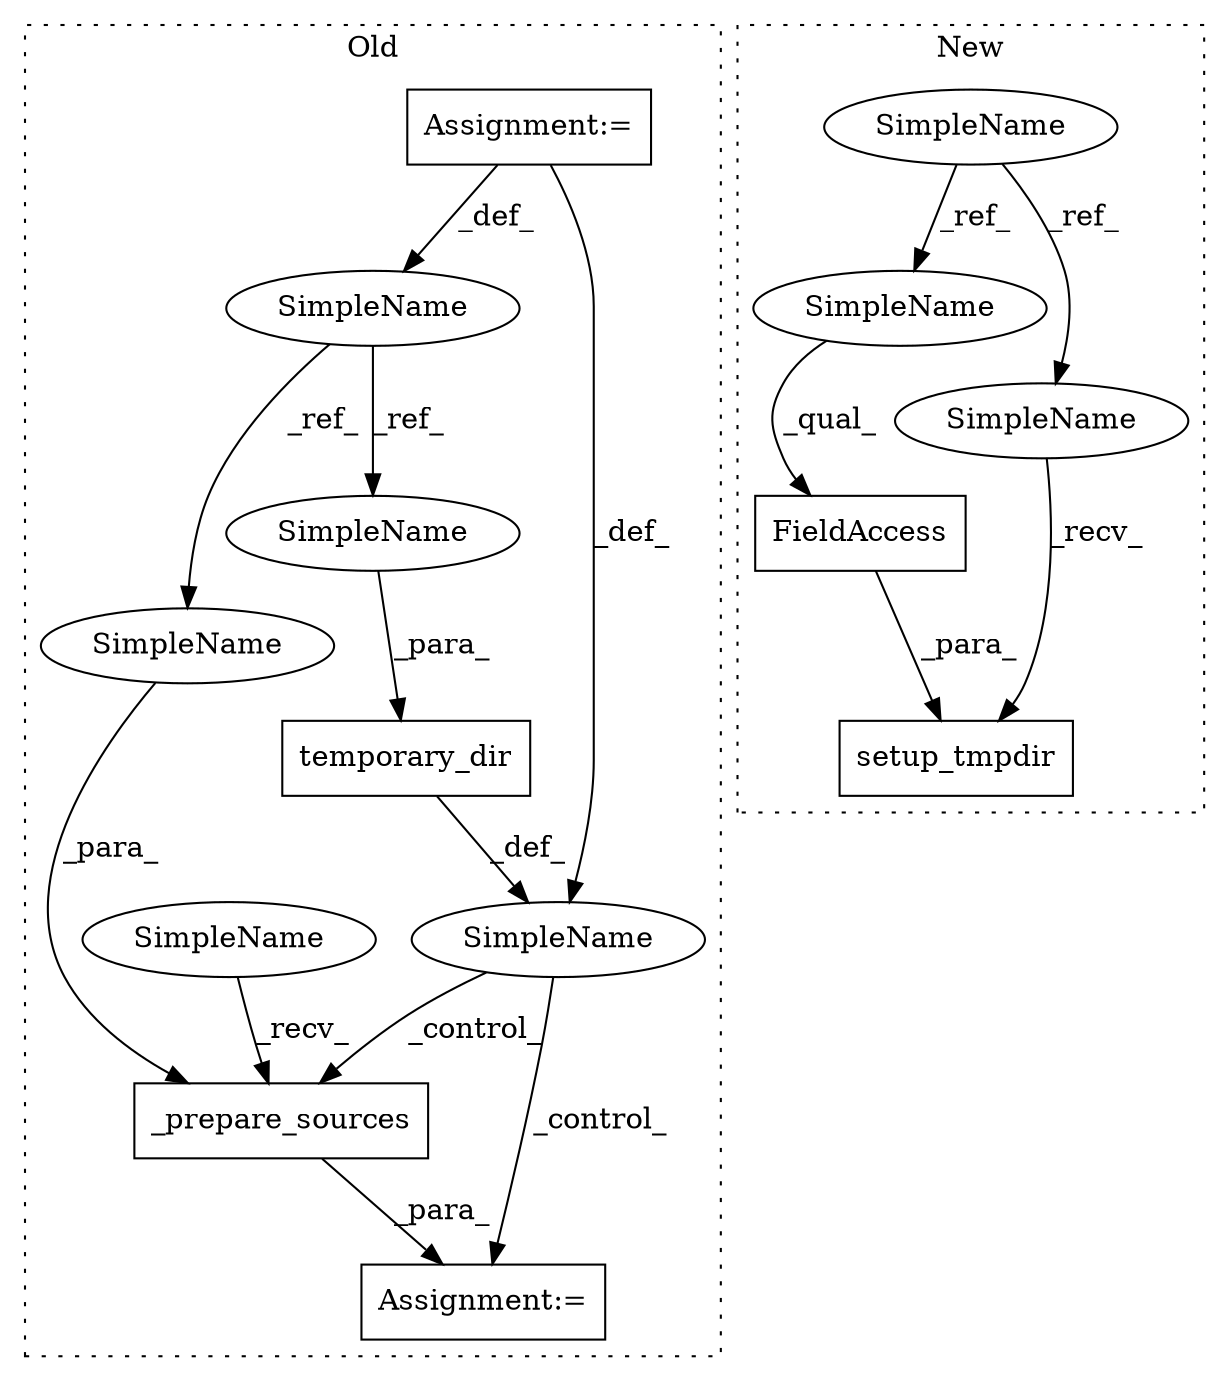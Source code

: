 digraph G {
subgraph cluster0 {
1 [label="temporary_dir" a="32" s="5291,5315" l="14,1" shape="box"];
3 [label="Assignment:=" a="7" s="5359" l="1" shape="box"];
4 [label="SimpleName" a="42" s="" l="" shape="ellipse"];
5 [label="_prepare_sources" a="32" s="5365,5399" l="17,1" shape="box"];
6 [label="SimpleName" a="42" s="5249" l="10" shape="ellipse"];
7 [label="Assignment:=" a="7" s="5259" l="1" shape="box"];
10 [label="SimpleName" a="42" s="5305" l="10" shape="ellipse"];
11 [label="SimpleName" a="42" s="5389" l="10" shape="ellipse"];
14 [label="SimpleName" a="42" s="5360" l="4" shape="ellipse"];
label = "Old";
style="dotted";
}
subgraph cluster1 {
2 [label="setup_tmpdir" a="32" s="4174,4199" l="13,1" shape="box"];
8 [label="SimpleName" a="42" s="4006" l="4" shape="ellipse"];
9 [label="FieldAccess" a="22" s="4187" l="12" shape="box"];
12 [label="SimpleName" a="42" s="4187" l="4" shape="ellipse"];
13 [label="SimpleName" a="42" s="4169" l="4" shape="ellipse"];
label = "New";
style="dotted";
}
1 -> 4 [label="_def_"];
4 -> 3 [label="_control_"];
4 -> 5 [label="_control_"];
5 -> 3 [label="_para_"];
6 -> 11 [label="_ref_"];
6 -> 10 [label="_ref_"];
7 -> 4 [label="_def_"];
7 -> 6 [label="_def_"];
8 -> 13 [label="_ref_"];
8 -> 12 [label="_ref_"];
9 -> 2 [label="_para_"];
10 -> 1 [label="_para_"];
11 -> 5 [label="_para_"];
12 -> 9 [label="_qual_"];
13 -> 2 [label="_recv_"];
14 -> 5 [label="_recv_"];
}